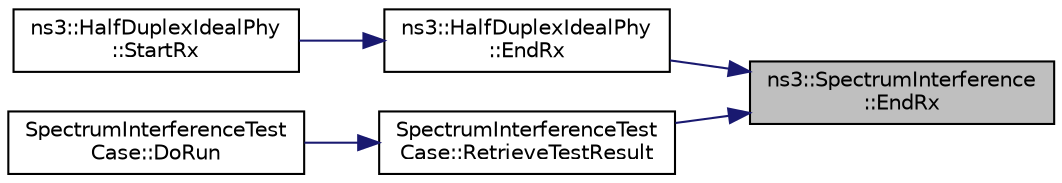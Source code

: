 digraph "ns3::SpectrumInterference::EndRx"
{
 // LATEX_PDF_SIZE
  edge [fontname="Helvetica",fontsize="10",labelfontname="Helvetica",labelfontsize="10"];
  node [fontname="Helvetica",fontsize="10",shape=record];
  rankdir="RL";
  Node1 [label="ns3::SpectrumInterference\l::EndRx",height=0.2,width=0.4,color="black", fillcolor="grey75", style="filled", fontcolor="black",tooltip="Notify that the RX attempt has ended."];
  Node1 -> Node2 [dir="back",color="midnightblue",fontsize="10",style="solid",fontname="Helvetica"];
  Node2 [label="ns3::HalfDuplexIdealPhy\l::EndRx",height=0.2,width=0.4,color="black", fillcolor="white", style="filled",URL="$classns3_1_1_half_duplex_ideal_phy.html#a9f1d324d44186902b06bb1637765f8bc",tooltip="End current Rx."];
  Node2 -> Node3 [dir="back",color="midnightblue",fontsize="10",style="solid",fontname="Helvetica"];
  Node3 [label="ns3::HalfDuplexIdealPhy\l::StartRx",height=0.2,width=0.4,color="black", fillcolor="white", style="filled",URL="$classns3_1_1_half_duplex_ideal_phy.html#aa2d9a411ba82c4bbd77a2e5a0bc2657f",tooltip="Notify the SpectrumPhy instance of an incoming signal."];
  Node1 -> Node4 [dir="back",color="midnightblue",fontsize="10",style="solid",fontname="Helvetica"];
  Node4 [label="SpectrumInterferenceTest\lCase::RetrieveTestResult",height=0.2,width=0.4,color="black", fillcolor="white", style="filled",URL="$class_spectrum_interference_test_case.html#a9a2d4412deeda68a10c606e29ae27c30",tooltip=" "];
  Node4 -> Node5 [dir="back",color="midnightblue",fontsize="10",style="solid",fontname="Helvetica"];
  Node5 [label="SpectrumInterferenceTest\lCase::DoRun",height=0.2,width=0.4,color="black", fillcolor="white", style="filled",URL="$class_spectrum_interference_test_case.html#a5ac9568ed05b26e38fea7c409805e7e0",tooltip="Implementation to actually run this TestCase."];
}
